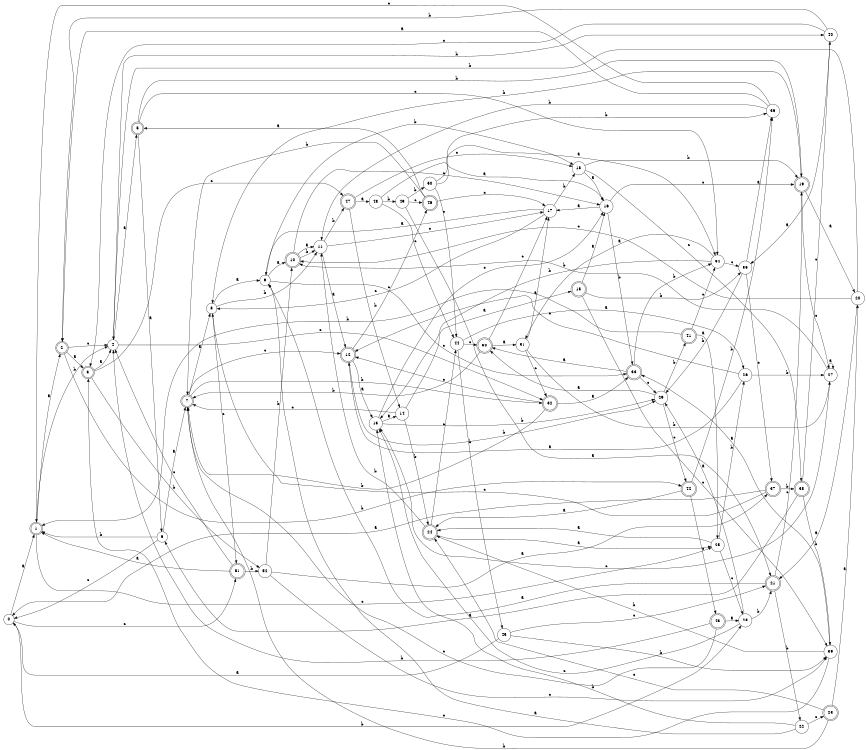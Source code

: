 digraph n43_9 {
__start0 [label="" shape="none"];

rankdir=LR;
size="8,5";

s0 [style="filled", color="black", fillcolor="white" shape="circle", label="0"];
s1 [style="rounded,filled", color="black", fillcolor="white" shape="doublecircle", label="1"];
s2 [style="rounded,filled", color="black", fillcolor="white" shape="doublecircle", label="2"];
s3 [style="rounded,filled", color="black", fillcolor="white" shape="doublecircle", label="3"];
s4 [style="filled", color="black", fillcolor="white" shape="circle", label="4"];
s5 [style="rounded,filled", color="black", fillcolor="white" shape="doublecircle", label="5"];
s6 [style="filled", color="black", fillcolor="white" shape="circle", label="6"];
s7 [style="rounded,filled", color="black", fillcolor="white" shape="doublecircle", label="7"];
s8 [style="filled", color="black", fillcolor="white" shape="circle", label="8"];
s9 [style="filled", color="black", fillcolor="white" shape="circle", label="9"];
s10 [style="rounded,filled", color="black", fillcolor="white" shape="doublecircle", label="10"];
s11 [style="filled", color="black", fillcolor="white" shape="circle", label="11"];
s12 [style="rounded,filled", color="black", fillcolor="white" shape="doublecircle", label="12"];
s13 [style="filled", color="black", fillcolor="white" shape="circle", label="13"];
s14 [style="filled", color="black", fillcolor="white" shape="circle", label="14"];
s15 [style="rounded,filled", color="black", fillcolor="white" shape="doublecircle", label="15"];
s16 [style="filled", color="black", fillcolor="white" shape="circle", label="16"];
s17 [style="filled", color="black", fillcolor="white" shape="circle", label="17"];
s18 [style="filled", color="black", fillcolor="white" shape="circle", label="18"];
s19 [style="rounded,filled", color="black", fillcolor="white" shape="doublecircle", label="19"];
s20 [style="filled", color="black", fillcolor="white" shape="circle", label="20"];
s21 [style="rounded,filled", color="black", fillcolor="white" shape="doublecircle", label="21"];
s22 [style="filled", color="black", fillcolor="white" shape="circle", label="22"];
s23 [style="rounded,filled", color="black", fillcolor="white" shape="doublecircle", label="23"];
s24 [style="rounded,filled", color="black", fillcolor="white" shape="doublecircle", label="24"];
s25 [style="filled", color="black", fillcolor="white" shape="circle", label="25"];
s26 [style="filled", color="black", fillcolor="white" shape="circle", label="26"];
s27 [style="filled", color="black", fillcolor="white" shape="circle", label="27"];
s28 [style="filled", color="black", fillcolor="white" shape="circle", label="28"];
s29 [style="filled", color="black", fillcolor="white" shape="circle", label="29"];
s30 [style="rounded,filled", color="black", fillcolor="white" shape="doublecircle", label="30"];
s31 [style="filled", color="black", fillcolor="white" shape="circle", label="31"];
s32 [style="rounded,filled", color="black", fillcolor="white" shape="doublecircle", label="32"];
s33 [style="rounded,filled", color="black", fillcolor="white" shape="doublecircle", label="33"];
s34 [style="filled", color="black", fillcolor="white" shape="circle", label="34"];
s35 [style="filled", color="black", fillcolor="white" shape="circle", label="35"];
s36 [style="filled", color="black", fillcolor="white" shape="circle", label="36"];
s37 [style="rounded,filled", color="black", fillcolor="white" shape="doublecircle", label="37"];
s38 [style="rounded,filled", color="black", fillcolor="white" shape="doublecircle", label="38"];
s39 [style="filled", color="black", fillcolor="white" shape="circle", label="39"];
s40 [style="filled", color="black", fillcolor="white" shape="circle", label="40"];
s41 [style="rounded,filled", color="black", fillcolor="white" shape="doublecircle", label="41"];
s42 [style="rounded,filled", color="black", fillcolor="white" shape="doublecircle", label="42"];
s43 [style="rounded,filled", color="black", fillcolor="white" shape="doublecircle", label="43"];
s44 [style="filled", color="black", fillcolor="white" shape="circle", label="44"];
s45 [style="filled", color="black", fillcolor="white" shape="circle", label="45"];
s46 [style="rounded,filled", color="black", fillcolor="white" shape="doublecircle", label="46"];
s47 [style="rounded,filled", color="black", fillcolor="white" shape="doublecircle", label="47"];
s48 [style="filled", color="black", fillcolor="white" shape="circle", label="48"];
s49 [style="filled", color="black", fillcolor="white" shape="circle", label="49"];
s50 [style="filled", color="black", fillcolor="white" shape="circle", label="50"];
s51 [style="rounded,filled", color="black", fillcolor="white" shape="doublecircle", label="51"];
s52 [style="filled", color="black", fillcolor="white" shape="circle", label="52"];
s0 -> s1 [label="a"];
s0 -> s28 [label="b"];
s0 -> s51 [label="c"];
s1 -> s2 [label="a"];
s1 -> s4 [label="b"];
s1 -> s25 [label="c"];
s2 -> s3 [label="a"];
s2 -> s42 [label="b"];
s2 -> s4 [label="c"];
s3 -> s4 [label="a"];
s3 -> s52 [label="b"];
s3 -> s47 [label="c"];
s4 -> s5 [label="a"];
s4 -> s40 [label="b"];
s4 -> s32 [label="c"];
s5 -> s6 [label="a"];
s5 -> s19 [label="b"];
s5 -> s34 [label="c"];
s6 -> s7 [label="a"];
s6 -> s1 [label="b"];
s6 -> s0 [label="c"];
s7 -> s8 [label="a"];
s7 -> s32 [label="b"];
s7 -> s12 [label="c"];
s8 -> s9 [label="a"];
s8 -> s11 [label="b"];
s8 -> s51 [label="c"];
s9 -> s10 [label="a"];
s9 -> s18 [label="b"];
s9 -> s33 [label="c"];
s10 -> s11 [label="a"];
s10 -> s11 [label="b"];
s10 -> s16 [label="c"];
s11 -> s12 [label="a"];
s11 -> s47 [label="b"];
s11 -> s17 [label="c"];
s12 -> s13 [label="a"];
s12 -> s29 [label="b"];
s12 -> s46 [label="c"];
s13 -> s14 [label="a"];
s13 -> s29 [label="b"];
s13 -> s16 [label="c"];
s14 -> s15 [label="a"];
s14 -> s24 [label="b"];
s14 -> s7 [label="c"];
s15 -> s16 [label="a"];
s15 -> s35 [label="b"];
s15 -> s39 [label="c"];
s16 -> s17 [label="a"];
s16 -> s33 [label="b"];
s16 -> s19 [label="c"];
s17 -> s9 [label="a"];
s17 -> s18 [label="b"];
s17 -> s8 [label="c"];
s18 -> s16 [label="a"];
s18 -> s19 [label="b"];
s18 -> s38 [label="c"];
s19 -> s20 [label="a"];
s19 -> s8 [label="b"];
s19 -> s27 [label="c"];
s20 -> s21 [label="a"];
s20 -> s4 [label="b"];
s20 -> s10 [label="c"];
s21 -> s9 [label="a"];
s21 -> s22 [label="b"];
s21 -> s19 [label="c"];
s22 -> s9 [label="a"];
s22 -> s13 [label="b"];
s22 -> s23 [label="c"];
s23 -> s20 [label="a"];
s23 -> s7 [label="b"];
s23 -> s24 [label="c"];
s24 -> s25 [label="a"];
s24 -> s11 [label="b"];
s24 -> s44 [label="c"];
s25 -> s24 [label="a"];
s25 -> s26 [label="b"];
s25 -> s28 [label="c"];
s26 -> s12 [label="a"];
s26 -> s27 [label="b"];
s26 -> s12 [label="c"];
s27 -> s27 [label="a"];
s27 -> s10 [label="b"];
s27 -> s13 [label="c"];
s28 -> s29 [label="a"];
s28 -> s21 [label="b"];
s28 -> s13 [label="c"];
s29 -> s30 [label="a"];
s29 -> s41 [label="b"];
s29 -> s42 [label="c"];
s30 -> s31 [label="a"];
s30 -> s7 [label="b"];
s30 -> s17 [label="c"];
s31 -> s17 [label="a"];
s31 -> s27 [label="b"];
s31 -> s32 [label="c"];
s32 -> s33 [label="a"];
s32 -> s7 [label="b"];
s32 -> s12 [label="c"];
s33 -> s30 [label="a"];
s33 -> s34 [label="b"];
s33 -> s29 [label="c"];
s34 -> s31 [label="a"];
s34 -> s13 [label="b"];
s34 -> s35 [label="c"];
s35 -> s36 [label="a"];
s35 -> s29 [label="b"];
s35 -> s37 [label="c"];
s36 -> s2 [label="a"];
s36 -> s11 [label="b"];
s36 -> s1 [label="c"];
s37 -> s0 [label="a"];
s37 -> s38 [label="b"];
s37 -> s8 [label="c"];
s38 -> s6 [label="a"];
s38 -> s39 [label="b"];
s38 -> s40 [label="c"];
s39 -> s33 [label="a"];
s39 -> s24 [label="b"];
s39 -> s3 [label="c"];
s40 -> s35 [label="a"];
s40 -> s2 [label="b"];
s40 -> s3 [label="c"];
s41 -> s25 [label="a"];
s41 -> s1 [label="b"];
s41 -> s34 [label="c"];
s42 -> s24 [label="a"];
s42 -> s36 [label="b"];
s42 -> s43 [label="c"];
s43 -> s28 [label="a"];
s43 -> s4 [label="b"];
s43 -> s7 [label="c"];
s44 -> s26 [label="a"];
s44 -> s45 [label="b"];
s44 -> s30 [label="c"];
s45 -> s0 [label="a"];
s45 -> s39 [label="b"];
s45 -> s21 [label="c"];
s46 -> s5 [label="a"];
s46 -> s7 [label="b"];
s46 -> s17 [label="c"];
s47 -> s48 [label="a"];
s47 -> s14 [label="b"];
s47 -> s18 [label="c"];
s48 -> s16 [label="a"];
s48 -> s49 [label="b"];
s48 -> s44 [label="c"];
s49 -> s21 [label="a"];
s49 -> s50 [label="b"];
s49 -> s46 [label="c"];
s50 -> s34 [label="a"];
s50 -> s36 [label="b"];
s50 -> s44 [label="c"];
s51 -> s1 [label="a"];
s51 -> s52 [label="b"];
s51 -> s4 [label="c"];
s52 -> s37 [label="a"];
s52 -> s10 [label="b"];
s52 -> s39 [label="c"];

}